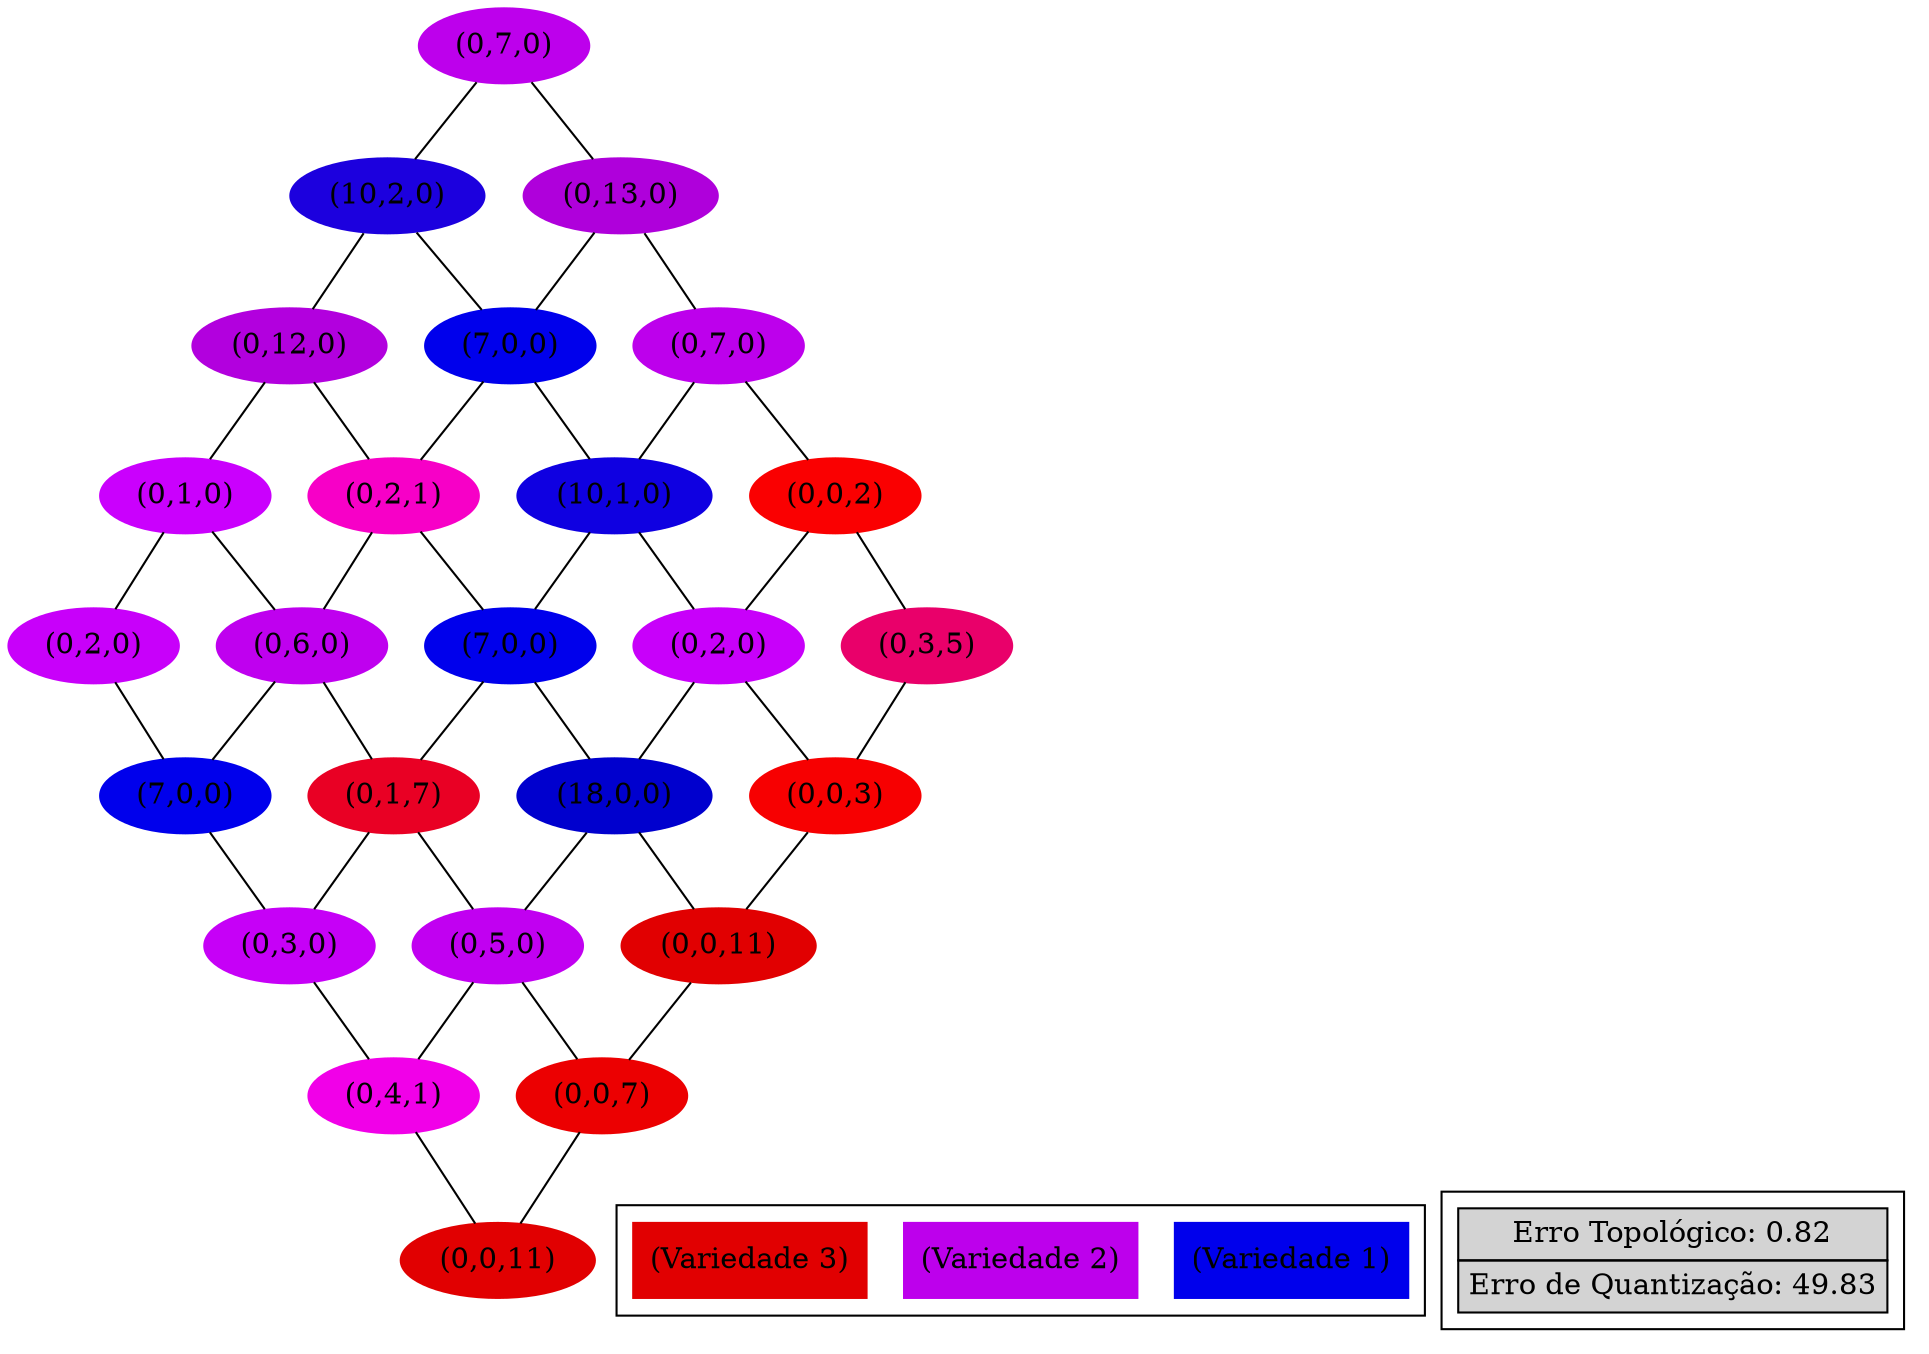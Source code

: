//ErroQ:49,831414 MedidaF:0,485346 ErroT:0,825843
 /* -- Parâmetros --
Viz:4
r:5
s:5
quantIteracoes:1000
seed:1456194962241
Arquivo de cores:vinho2.cores */
graph {
node [style=filled, fontcolor=black];
rankdir="BT";

"0,0"[label="(0,0,11)",color="0.999 1 0.88 "];
"0,1"[label="(0,4,1)",color="0.84 1 0.945 "];
"0,2"[label="(0,3,0)",color="0.8 1 0.967 "];
"0,3"[label="(7,0,0)",color="0.666 1 0.923 "];
"0,4"[label="(0,2,0)",color="0.8 1 0.978 "];
"1,0"[label="(0,0,7)",color="0.999 1 0.923 "];
"1,1"[label="(0,5,0)",color="0.8 1 0.945 "];
"1,2"[label="(0,1,7)",color="0.974 1 0.912 "];
"1,3"[label="(0,6,0)",color="0.8 1 0.934 "];
"1,4"[label="(0,1,0)",color="0.8 1 0.989 "];
"2,0"[label="(0,0,11)",color="0.999 1 0.88 "];
"2,1"[label="(18,0,0)",color="0.666 1 0.808 "];
"2,2"[label="(7,0,0)",color="0.666 1 0.923 "];
"2,3"[label="(0,2,1)",color="0.866 1 0.967 "];
"2,4"[label="(0,12,0)",color="0.8 1 0.87 "];
"3,0"[label="(0,0,3)",color="0.999 1 0.967 "];
"3,1"[label="(0,2,0)",color="0.8 1 0.978 "];
"3,2"[label="(10,1,0)",color="0.678 1 0.88 "];
"3,3"[label="(7,0,0)",color="0.666 1 0.923 "];
"3,4"[label="(10,2,0)",color="0.688 1 0.87 "];
"4,0"[label="(0,3,5)",color="0.924 1 0.912 "];
"4,1"[label="(0,0,2)",color="0.999 1 0.978 "];
"4,2"[label="(0,7,0)",color="0.8 1 0.923 "];
"4,3"[label="(0,13,0)",color="0.8 1 0.859 "];
"4,4"[label="(0,7,0)",color="0.8 1 0.923 "];

"0,0"  -- {"1,0" ; "0,1" };
"0,1"  -- {"1,1" ; "0,2" ; };
"0,2"  -- {"1,2" ; "0,3" ; };
"0,3"  -- {"1,3" ; "0,4" ; };
"0,4"  -- {"1,4" ; };
"1,0"  -- {"2,0" ; "1,1" ; };
"1,1"  -- {"2,1" ; "1,2" ; };
"1,2"  -- {"2,2" ; "1,3" ; };
"1,3"  -- {"2,3" ; "1,4" ; };
"1,4"  -- {"2,4" ; };
"2,0"  -- {"3,0" ; "2,1" ; };
"2,1"  -- {"3,1" ; "2,2" ; };
"2,2"  -- {"3,2" ; "2,3" ; };
"2,3"  -- {"3,3" ; "2,4" ; };
"2,4"  -- {"3,4" ; };
"3,0"  -- {"4,0" ; "3,1" ; };
"3,1"  -- {"4,1" ; "3,2" ; };
"3,2"  -- {"4,2" ; "3,3" ; };
"3,3"  -- {"4,3" ; "3,4" ; };
"3,4"  -- {"4,4" ; };
"4,0"  -- {"4,1" ; };
"4,1"  -- {"4,2" ; };
"4,2"  -- {"4,3" ; };
"4,3"  -- {"4,4" ; };


subgraph cluster_0 { 
	label="";
	node [shape=record]; //para deixar o nó quadrado ou --> shape=circle
	a[label="(Variedade 1)",color="0.666 1 0.923 "];
	b[label="(Variedade 2)",color="0.8 1 0.923 "];
	c[label="(Variedade 3)",color="0.999 1 0.88 "];
}


subgraph cluster_1 { 
	label="";
	{ rank = sink;
	 Legend [shape=none, margin=0, label=<	
	<TABLE ALIGN="LEFT" BORDER="0" CELLBORDER="1" CELLSPACING="0" CELLPADDING="4">
	<TR>	
	<TD>Erro Topológico: 0.82</TD>
	</TR>
	<TR>
	<TD>Erro de Quantização: 49.83</TD>
	</TR>
	</TABLE>
	>];
	}
}



}
